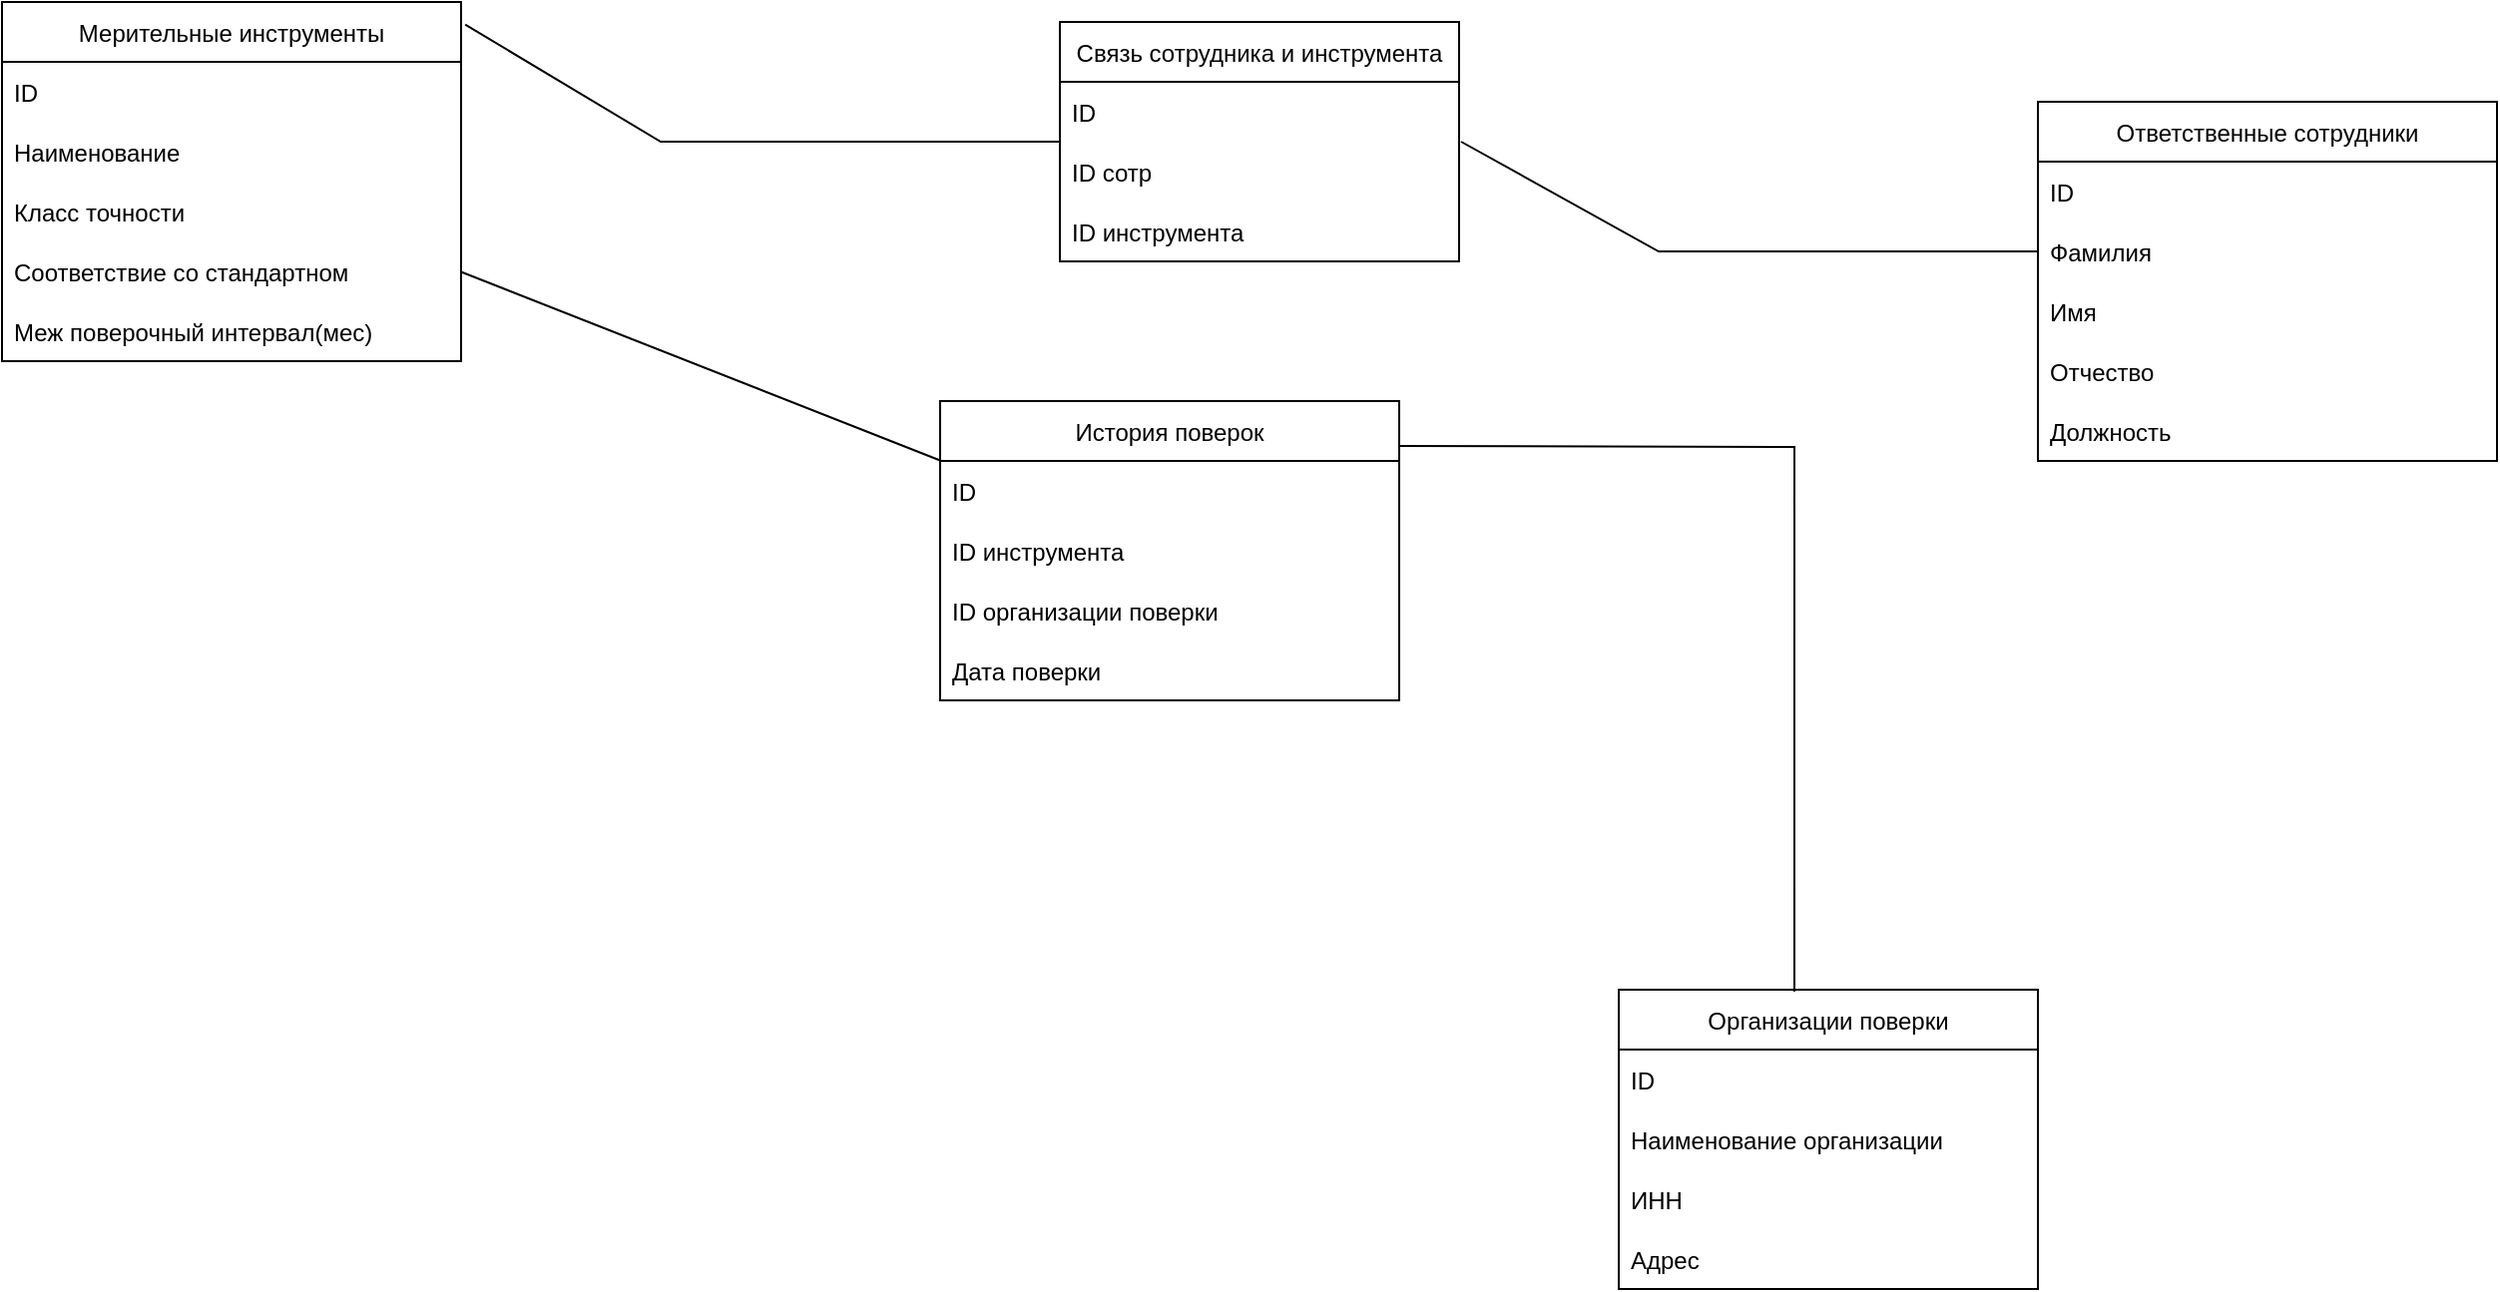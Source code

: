 <mxfile version="19.0.0" type="device"><diagram id="0TyxiR1jT49B14bMuQyh" name="Page-1"><mxGraphModel dx="1422" dy="789" grid="1" gridSize="10" guides="1" tooltips="1" connect="1" arrows="1" fold="1" page="1" pageScale="1" pageWidth="827" pageHeight="1169" math="0" shadow="0"><root><mxCell id="0"/><mxCell id="1" parent="0"/><mxCell id="qfP8w5E-w6l0H1WdvOLX-4" value="Ответственные сотрудники" style="swimlane;fontStyle=0;childLayout=stackLayout;horizontal=1;startSize=30;horizontalStack=0;resizeParent=1;resizeParentMax=0;resizeLast=0;collapsible=1;marginBottom=0;" parent="1" vertex="1"><mxGeometry x="1140" y="80" width="230" height="180" as="geometry"/></mxCell><mxCell id="qfP8w5E-w6l0H1WdvOLX-5" value="ID" style="text;strokeColor=none;fillColor=none;align=left;verticalAlign=middle;spacingLeft=4;spacingRight=4;overflow=hidden;points=[[0,0.5],[1,0.5]];portConstraint=eastwest;rotatable=0;" parent="qfP8w5E-w6l0H1WdvOLX-4" vertex="1"><mxGeometry y="30" width="230" height="30" as="geometry"/></mxCell><mxCell id="qfP8w5E-w6l0H1WdvOLX-6" value="Фамилия" style="text;strokeColor=none;fillColor=none;align=left;verticalAlign=middle;spacingLeft=4;spacingRight=4;overflow=hidden;points=[[0,0.5],[1,0.5]];portConstraint=eastwest;rotatable=0;" parent="qfP8w5E-w6l0H1WdvOLX-4" vertex="1"><mxGeometry y="60" width="230" height="30" as="geometry"/></mxCell><mxCell id="qfP8w5E-w6l0H1WdvOLX-7" value="Имя" style="text;strokeColor=none;fillColor=none;align=left;verticalAlign=middle;spacingLeft=4;spacingRight=4;overflow=hidden;points=[[0,0.5],[1,0.5]];portConstraint=eastwest;rotatable=0;" parent="qfP8w5E-w6l0H1WdvOLX-4" vertex="1"><mxGeometry y="90" width="230" height="30" as="geometry"/></mxCell><mxCell id="3uNvixaApVXfgprx1anU-26" value="Отчество" style="text;strokeColor=none;fillColor=none;align=left;verticalAlign=middle;spacingLeft=4;spacingRight=4;overflow=hidden;points=[[0,0.5],[1,0.5]];portConstraint=eastwest;rotatable=0;" parent="qfP8w5E-w6l0H1WdvOLX-4" vertex="1"><mxGeometry y="120" width="230" height="30" as="geometry"/></mxCell><mxCell id="3uNvixaApVXfgprx1anU-27" value="Должность" style="text;strokeColor=none;fillColor=none;align=left;verticalAlign=middle;spacingLeft=4;spacingRight=4;overflow=hidden;points=[[0,0.5],[1,0.5]];portConstraint=eastwest;rotatable=0;" parent="qfP8w5E-w6l0H1WdvOLX-4" vertex="1"><mxGeometry y="150" width="230" height="30" as="geometry"/></mxCell><mxCell id="qfP8w5E-w6l0H1WdvOLX-16" value="Мерительные инструменты" style="swimlane;fontStyle=0;childLayout=stackLayout;horizontal=1;startSize=30;horizontalStack=0;resizeParent=1;resizeParentMax=0;resizeLast=0;collapsible=1;marginBottom=0;" parent="1" vertex="1"><mxGeometry x="120" y="30" width="230" height="180" as="geometry"/></mxCell><mxCell id="qfP8w5E-w6l0H1WdvOLX-17" value="ID" style="text;strokeColor=none;fillColor=none;align=left;verticalAlign=middle;spacingLeft=4;spacingRight=4;overflow=hidden;points=[[0,0.5],[1,0.5]];portConstraint=eastwest;rotatable=0;" parent="qfP8w5E-w6l0H1WdvOLX-16" vertex="1"><mxGeometry y="30" width="230" height="30" as="geometry"/></mxCell><mxCell id="qfP8w5E-w6l0H1WdvOLX-18" value="Наименование" style="text;strokeColor=none;fillColor=none;align=left;verticalAlign=middle;spacingLeft=4;spacingRight=4;overflow=hidden;points=[[0,0.5],[1,0.5]];portConstraint=eastwest;rotatable=0;" parent="qfP8w5E-w6l0H1WdvOLX-16" vertex="1"><mxGeometry y="60" width="230" height="30" as="geometry"/></mxCell><mxCell id="qfP8w5E-w6l0H1WdvOLX-19" value="Класс точности" style="text;strokeColor=none;fillColor=none;align=left;verticalAlign=middle;spacingLeft=4;spacingRight=4;overflow=hidden;points=[[0,0.5],[1,0.5]];portConstraint=eastwest;rotatable=0;" parent="qfP8w5E-w6l0H1WdvOLX-16" vertex="1"><mxGeometry y="90" width="230" height="30" as="geometry"/></mxCell><mxCell id="qfP8w5E-w6l0H1WdvOLX-24" value="Соответствие со стандартном" style="text;strokeColor=none;fillColor=none;align=left;verticalAlign=middle;spacingLeft=4;spacingRight=4;overflow=hidden;points=[[0,0.5],[1,0.5]];portConstraint=eastwest;rotatable=0;" parent="qfP8w5E-w6l0H1WdvOLX-16" vertex="1"><mxGeometry y="120" width="230" height="30" as="geometry"/></mxCell><mxCell id="qfP8w5E-w6l0H1WdvOLX-47" value="Меж поверочный интервал(мес)" style="text;strokeColor=none;fillColor=none;align=left;verticalAlign=middle;spacingLeft=4;spacingRight=4;overflow=hidden;points=[[0,0.5],[1,0.5]];portConstraint=eastwest;rotatable=0;" parent="qfP8w5E-w6l0H1WdvOLX-16" vertex="1"><mxGeometry y="150" width="230" height="30" as="geometry"/></mxCell><mxCell id="qfP8w5E-w6l0H1WdvOLX-26" value="Организации поверки" style="swimlane;fontStyle=0;childLayout=stackLayout;horizontal=1;startSize=30;horizontalStack=0;resizeParent=1;resizeParentMax=0;resizeLast=0;collapsible=1;marginBottom=0;" parent="1" vertex="1"><mxGeometry x="930" y="525" width="210" height="150" as="geometry"/></mxCell><mxCell id="qfP8w5E-w6l0H1WdvOLX-27" value="ID" style="text;strokeColor=none;fillColor=none;align=left;verticalAlign=middle;spacingLeft=4;spacingRight=4;overflow=hidden;points=[[0,0.5],[1,0.5]];portConstraint=eastwest;rotatable=0;" parent="qfP8w5E-w6l0H1WdvOLX-26" vertex="1"><mxGeometry y="30" width="210" height="30" as="geometry"/></mxCell><mxCell id="3uNvixaApVXfgprx1anU-1" value="Наименование организации" style="text;strokeColor=none;fillColor=none;align=left;verticalAlign=middle;spacingLeft=4;spacingRight=4;overflow=hidden;points=[[0,0.5],[1,0.5]];portConstraint=eastwest;rotatable=0;" parent="qfP8w5E-w6l0H1WdvOLX-26" vertex="1"><mxGeometry y="60" width="210" height="30" as="geometry"/></mxCell><mxCell id="3uNvixaApVXfgprx1anU-3" value="ИНН" style="text;strokeColor=none;fillColor=none;align=left;verticalAlign=middle;spacingLeft=4;spacingRight=4;overflow=hidden;points=[[0,0.5],[1,0.5]];portConstraint=eastwest;rotatable=0;" parent="qfP8w5E-w6l0H1WdvOLX-26" vertex="1"><mxGeometry y="90" width="210" height="30" as="geometry"/></mxCell><mxCell id="qfP8w5E-w6l0H1WdvOLX-28" value="Адрес" style="text;strokeColor=none;fillColor=none;align=left;verticalAlign=middle;spacingLeft=4;spacingRight=4;overflow=hidden;points=[[0,0.5],[1,0.5]];portConstraint=eastwest;rotatable=0;" parent="qfP8w5E-w6l0H1WdvOLX-26" vertex="1"><mxGeometry y="120" width="210" height="30" as="geometry"/></mxCell><mxCell id="3uNvixaApVXfgprx1anU-20" value="История поверок" style="swimlane;fontStyle=0;childLayout=stackLayout;horizontal=1;startSize=30;horizontalStack=0;resizeParent=1;resizeParentMax=0;resizeLast=0;collapsible=1;marginBottom=0;" parent="1" vertex="1"><mxGeometry x="590" y="230" width="230" height="150" as="geometry"/></mxCell><mxCell id="3uNvixaApVXfgprx1anU-22" value="ID" style="text;strokeColor=none;fillColor=none;align=left;verticalAlign=middle;spacingLeft=4;spacingRight=4;overflow=hidden;points=[[0,0.5],[1,0.5]];portConstraint=eastwest;rotatable=0;" parent="3uNvixaApVXfgprx1anU-20" vertex="1"><mxGeometry y="30" width="230" height="30" as="geometry"/></mxCell><mxCell id="3uNvixaApVXfgprx1anU-21" value="ID инструмента" style="text;strokeColor=none;fillColor=none;align=left;verticalAlign=middle;spacingLeft=4;spacingRight=4;overflow=hidden;points=[[0,0.5],[1,0.5]];portConstraint=eastwest;rotatable=0;" parent="3uNvixaApVXfgprx1anU-20" vertex="1"><mxGeometry y="60" width="230" height="30" as="geometry"/></mxCell><mxCell id="3uNvixaApVXfgprx1anU-39" value="ID организации поверки" style="text;strokeColor=none;fillColor=none;align=left;verticalAlign=middle;spacingLeft=4;spacingRight=4;overflow=hidden;points=[[0,0.5],[1,0.5]];portConstraint=eastwest;rotatable=0;" parent="3uNvixaApVXfgprx1anU-20" vertex="1"><mxGeometry y="90" width="230" height="30" as="geometry"/></mxCell><mxCell id="3uNvixaApVXfgprx1anU-23" value="Дата поверки" style="text;strokeColor=none;fillColor=none;align=left;verticalAlign=middle;spacingLeft=4;spacingRight=4;overflow=hidden;points=[[0,0.5],[1,0.5]];portConstraint=eastwest;rotatable=0;" parent="3uNvixaApVXfgprx1anU-20" vertex="1"><mxGeometry y="120" width="230" height="30" as="geometry"/></mxCell><mxCell id="3uNvixaApVXfgprx1anU-30" value="Связь сотрудника и инструмента" style="swimlane;fontStyle=0;childLayout=stackLayout;horizontal=1;startSize=30;horizontalStack=0;resizeParent=1;resizeParentMax=0;resizeLast=0;collapsible=1;marginBottom=0;" parent="1" vertex="1"><mxGeometry x="650" y="40" width="200" height="120" as="geometry"/></mxCell><mxCell id="3uNvixaApVXfgprx1anU-32" value="ID " style="text;strokeColor=none;fillColor=none;align=left;verticalAlign=middle;spacingLeft=4;spacingRight=4;overflow=hidden;points=[[0,0.5],[1,0.5]];portConstraint=eastwest;rotatable=0;" parent="3uNvixaApVXfgprx1anU-30" vertex="1"><mxGeometry y="30" width="200" height="30" as="geometry"/></mxCell><mxCell id="3uNvixaApVXfgprx1anU-33" value="ID сотр" style="text;strokeColor=none;fillColor=none;align=left;verticalAlign=middle;spacingLeft=4;spacingRight=4;overflow=hidden;points=[[0,0.5],[1,0.5]];portConstraint=eastwest;rotatable=0;" parent="3uNvixaApVXfgprx1anU-30" vertex="1"><mxGeometry y="60" width="200" height="30" as="geometry"/></mxCell><mxCell id="3uNvixaApVXfgprx1anU-34" value="ID инструмента" style="text;strokeColor=none;fillColor=none;align=left;verticalAlign=middle;spacingLeft=4;spacingRight=4;overflow=hidden;points=[[0,0.5],[1,0.5]];portConstraint=eastwest;rotatable=0;" parent="3uNvixaApVXfgprx1anU-30" vertex="1"><mxGeometry y="90" width="200" height="30" as="geometry"/></mxCell><mxCell id="3uNvixaApVXfgprx1anU-35" value="" style="endArrow=none;html=1;rounded=0;exitX=1.009;exitY=0.063;exitDx=0;exitDy=0;exitPerimeter=0;" parent="1" source="qfP8w5E-w6l0H1WdvOLX-16" target="3uNvixaApVXfgprx1anU-30" edge="1"><mxGeometry width="50" height="50" relative="1" as="geometry"><mxPoint x="700" y="450" as="sourcePoint"/><mxPoint x="750" y="400" as="targetPoint"/><Array as="points"><mxPoint x="450" y="100"/></Array></mxGeometry></mxCell><mxCell id="3uNvixaApVXfgprx1anU-36" value="" style="endArrow=none;html=1;rounded=0;exitX=1.005;exitY=1;exitDx=0;exitDy=0;exitPerimeter=0;entryX=0;entryY=0.5;entryDx=0;entryDy=0;" parent="1" source="3uNvixaApVXfgprx1anU-32" target="qfP8w5E-w6l0H1WdvOLX-6" edge="1"><mxGeometry width="50" height="50" relative="1" as="geometry"><mxPoint x="700" y="450" as="sourcePoint"/><mxPoint x="750" y="400" as="targetPoint"/><Array as="points"><mxPoint x="950" y="155"/></Array></mxGeometry></mxCell><mxCell id="3uNvixaApVXfgprx1anU-37" value="" style="endArrow=none;html=1;rounded=0;" parent="1" source="qfP8w5E-w6l0H1WdvOLX-16" target="3uNvixaApVXfgprx1anU-20" edge="1"><mxGeometry width="50" height="50" relative="1" as="geometry"><mxPoint x="700" y="450" as="sourcePoint"/><mxPoint x="750" y="400" as="targetPoint"/></mxGeometry></mxCell><mxCell id="3uNvixaApVXfgprx1anU-38" value="" style="endArrow=none;html=1;rounded=0;entryX=1;entryY=0.15;entryDx=0;entryDy=0;entryPerimeter=0;exitX=0.419;exitY=0.007;exitDx=0;exitDy=0;exitPerimeter=0;" parent="1" source="qfP8w5E-w6l0H1WdvOLX-26" target="3uNvixaApVXfgprx1anU-20" edge="1"><mxGeometry width="50" height="50" relative="1" as="geometry"><mxPoint x="880" y="410" as="sourcePoint"/><mxPoint x="750" y="400" as="targetPoint"/><Array as="points"><mxPoint x="1018" y="253"/></Array></mxGeometry></mxCell></root></mxGraphModel></diagram></mxfile>